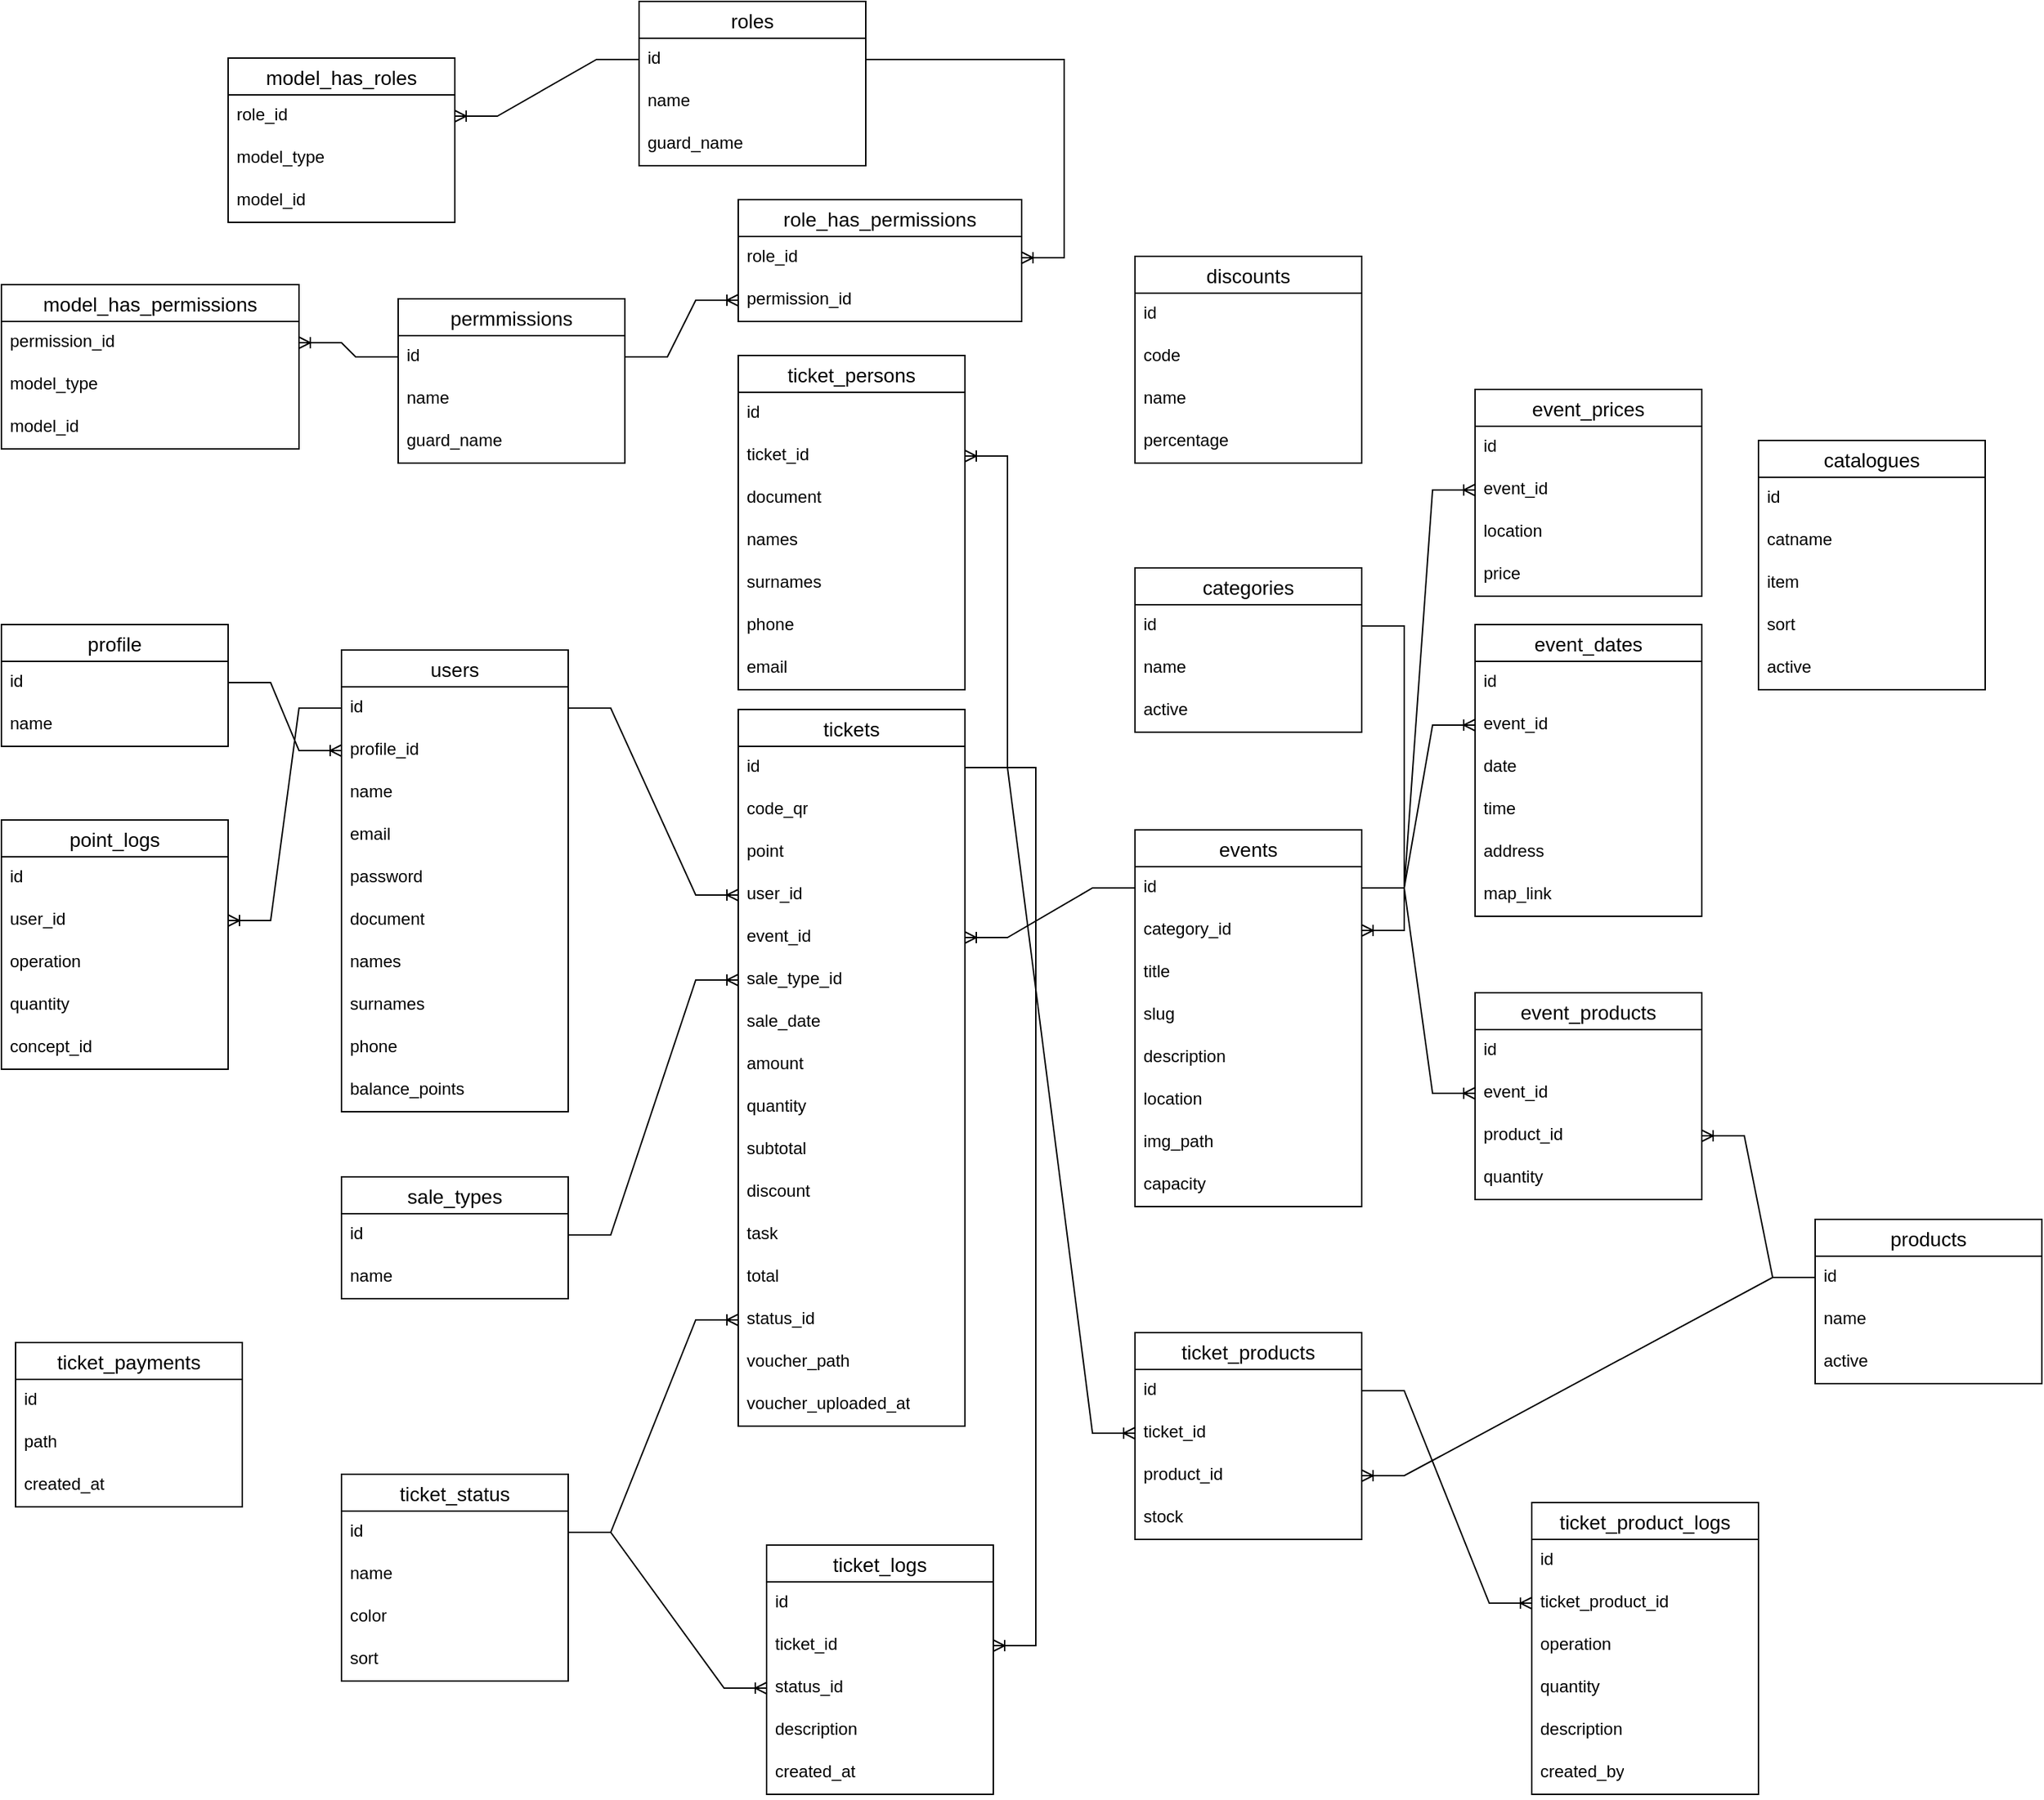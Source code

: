 <mxfile version="24.7.3" type="github">
  <diagram name="Página-1" id="-d7SD07cnn0HYnGidcAS">
    <mxGraphModel dx="2901" dy="1953" grid="1" gridSize="10" guides="1" tooltips="1" connect="1" arrows="1" fold="1" page="1" pageScale="1" pageWidth="827" pageHeight="1169" math="0" shadow="0">
      <root>
        <mxCell id="0" />
        <mxCell id="1" parent="0" />
        <mxCell id="H8ktE2AJCCBWgExRrxpA-14" value="users" style="swimlane;fontStyle=0;childLayout=stackLayout;horizontal=1;startSize=26;horizontalStack=0;resizeParent=1;resizeParentMax=0;resizeLast=0;collapsible=1;marginBottom=0;align=center;fontSize=14;" parent="1" vertex="1">
          <mxGeometry x="-560" y="38" width="160" height="326" as="geometry" />
        </mxCell>
        <mxCell id="H8ktE2AJCCBWgExRrxpA-15" value="id" style="text;strokeColor=none;fillColor=none;spacingLeft=4;spacingRight=4;overflow=hidden;rotatable=0;points=[[0,0.5],[1,0.5]];portConstraint=eastwest;fontSize=12;whiteSpace=wrap;html=1;" parent="H8ktE2AJCCBWgExRrxpA-14" vertex="1">
          <mxGeometry y="26" width="160" height="30" as="geometry" />
        </mxCell>
        <mxCell id="zKqckRXuRE4h2Hn4GKFf-29" value="profile_id" style="text;strokeColor=none;fillColor=none;spacingLeft=4;spacingRight=4;overflow=hidden;rotatable=0;points=[[0,0.5],[1,0.5]];portConstraint=eastwest;fontSize=12;whiteSpace=wrap;html=1;" parent="H8ktE2AJCCBWgExRrxpA-14" vertex="1">
          <mxGeometry y="56" width="160" height="30" as="geometry" />
        </mxCell>
        <mxCell id="H8ktE2AJCCBWgExRrxpA-16" value="name" style="text;strokeColor=none;fillColor=none;spacingLeft=4;spacingRight=4;overflow=hidden;rotatable=0;points=[[0,0.5],[1,0.5]];portConstraint=eastwest;fontSize=12;whiteSpace=wrap;html=1;" parent="H8ktE2AJCCBWgExRrxpA-14" vertex="1">
          <mxGeometry y="86" width="160" height="30" as="geometry" />
        </mxCell>
        <mxCell id="H8ktE2AJCCBWgExRrxpA-17" value="email" style="text;strokeColor=none;fillColor=none;spacingLeft=4;spacingRight=4;overflow=hidden;rotatable=0;points=[[0,0.5],[1,0.5]];portConstraint=eastwest;fontSize=12;whiteSpace=wrap;html=1;" parent="H8ktE2AJCCBWgExRrxpA-14" vertex="1">
          <mxGeometry y="116" width="160" height="30" as="geometry" />
        </mxCell>
        <mxCell id="zKqckRXuRE4h2Hn4GKFf-28" value="password" style="text;strokeColor=none;fillColor=none;spacingLeft=4;spacingRight=4;overflow=hidden;rotatable=0;points=[[0,0.5],[1,0.5]];portConstraint=eastwest;fontSize=12;whiteSpace=wrap;html=1;" parent="H8ktE2AJCCBWgExRrxpA-14" vertex="1">
          <mxGeometry y="146" width="160" height="30" as="geometry" />
        </mxCell>
        <mxCell id="zKqckRXuRE4h2Hn4GKFf-26" value="document" style="text;strokeColor=none;fillColor=none;spacingLeft=4;spacingRight=4;overflow=hidden;rotatable=0;points=[[0,0.5],[1,0.5]];portConstraint=eastwest;fontSize=12;whiteSpace=wrap;html=1;" parent="H8ktE2AJCCBWgExRrxpA-14" vertex="1">
          <mxGeometry y="176" width="160" height="30" as="geometry" />
        </mxCell>
        <mxCell id="zKqckRXuRE4h2Hn4GKFf-24" value="names" style="text;strokeColor=none;fillColor=none;spacingLeft=4;spacingRight=4;overflow=hidden;rotatable=0;points=[[0,0.5],[1,0.5]];portConstraint=eastwest;fontSize=12;whiteSpace=wrap;html=1;" parent="H8ktE2AJCCBWgExRrxpA-14" vertex="1">
          <mxGeometry y="206" width="160" height="30" as="geometry" />
        </mxCell>
        <mxCell id="zKqckRXuRE4h2Hn4GKFf-25" value="surnames" style="text;strokeColor=none;fillColor=none;spacingLeft=4;spacingRight=4;overflow=hidden;rotatable=0;points=[[0,0.5],[1,0.5]];portConstraint=eastwest;fontSize=12;whiteSpace=wrap;html=1;" parent="H8ktE2AJCCBWgExRrxpA-14" vertex="1">
          <mxGeometry y="236" width="160" height="30" as="geometry" />
        </mxCell>
        <mxCell id="zKqckRXuRE4h2Hn4GKFf-27" value="phone" style="text;strokeColor=none;fillColor=none;spacingLeft=4;spacingRight=4;overflow=hidden;rotatable=0;points=[[0,0.5],[1,0.5]];portConstraint=eastwest;fontSize=12;whiteSpace=wrap;html=1;" parent="H8ktE2AJCCBWgExRrxpA-14" vertex="1">
          <mxGeometry y="266" width="160" height="30" as="geometry" />
        </mxCell>
        <mxCell id="wDUcIQYa8s1TKWCqhnRJ-9" value="balance_points" style="text;strokeColor=none;fillColor=none;spacingLeft=4;spacingRight=4;overflow=hidden;rotatable=0;points=[[0,0.5],[1,0.5]];portConstraint=eastwest;fontSize=12;whiteSpace=wrap;html=1;" parent="H8ktE2AJCCBWgExRrxpA-14" vertex="1">
          <mxGeometry y="296" width="160" height="30" as="geometry" />
        </mxCell>
        <mxCell id="H8ktE2AJCCBWgExRrxpA-18" value="profile" style="swimlane;fontStyle=0;childLayout=stackLayout;horizontal=1;startSize=26;horizontalStack=0;resizeParent=1;resizeParentMax=0;resizeLast=0;collapsible=1;marginBottom=0;align=center;fontSize=14;" parent="1" vertex="1">
          <mxGeometry x="-800" y="20" width="160" height="86" as="geometry" />
        </mxCell>
        <mxCell id="H8ktE2AJCCBWgExRrxpA-19" value="id" style="text;strokeColor=none;fillColor=none;spacingLeft=4;spacingRight=4;overflow=hidden;rotatable=0;points=[[0,0.5],[1,0.5]];portConstraint=eastwest;fontSize=12;whiteSpace=wrap;html=1;" parent="H8ktE2AJCCBWgExRrxpA-18" vertex="1">
          <mxGeometry y="26" width="160" height="30" as="geometry" />
        </mxCell>
        <mxCell id="zKqckRXuRE4h2Hn4GKFf-4" value="name" style="text;strokeColor=none;fillColor=none;spacingLeft=4;spacingRight=4;overflow=hidden;rotatable=0;points=[[0,0.5],[1,0.5]];portConstraint=eastwest;fontSize=12;whiteSpace=wrap;html=1;" parent="H8ktE2AJCCBWgExRrxpA-18" vertex="1">
          <mxGeometry y="56" width="160" height="30" as="geometry" />
        </mxCell>
        <mxCell id="H8ktE2AJCCBWgExRrxpA-22" value="events" style="swimlane;fontStyle=0;childLayout=stackLayout;horizontal=1;startSize=26;horizontalStack=0;resizeParent=1;resizeParentMax=0;resizeLast=0;collapsible=1;marginBottom=0;align=center;fontSize=14;" parent="1" vertex="1">
          <mxGeometry y="165" width="160" height="266" as="geometry" />
        </mxCell>
        <mxCell id="H8ktE2AJCCBWgExRrxpA-23" value="id" style="text;strokeColor=none;fillColor=none;spacingLeft=4;spacingRight=4;overflow=hidden;rotatable=0;points=[[0,0.5],[1,0.5]];portConstraint=eastwest;fontSize=12;whiteSpace=wrap;html=1;" parent="H8ktE2AJCCBWgExRrxpA-22" vertex="1">
          <mxGeometry y="26" width="160" height="30" as="geometry" />
        </mxCell>
        <mxCell id="H8ktE2AJCCBWgExRrxpA-30" value="category_id" style="text;strokeColor=none;fillColor=none;spacingLeft=4;spacingRight=4;overflow=hidden;rotatable=0;points=[[0,0.5],[1,0.5]];portConstraint=eastwest;fontSize=12;whiteSpace=wrap;html=1;" parent="H8ktE2AJCCBWgExRrxpA-22" vertex="1">
          <mxGeometry y="56" width="160" height="30" as="geometry" />
        </mxCell>
        <mxCell id="H8ktE2AJCCBWgExRrxpA-24" value="title" style="text;strokeColor=none;fillColor=none;spacingLeft=4;spacingRight=4;overflow=hidden;rotatable=0;points=[[0,0.5],[1,0.5]];portConstraint=eastwest;fontSize=12;whiteSpace=wrap;html=1;" parent="H8ktE2AJCCBWgExRrxpA-22" vertex="1">
          <mxGeometry y="86" width="160" height="30" as="geometry" />
        </mxCell>
        <mxCell id="H8ktE2AJCCBWgExRrxpA-25" value="slug" style="text;strokeColor=none;fillColor=none;spacingLeft=4;spacingRight=4;overflow=hidden;rotatable=0;points=[[0,0.5],[1,0.5]];portConstraint=eastwest;fontSize=12;whiteSpace=wrap;html=1;" parent="H8ktE2AJCCBWgExRrxpA-22" vertex="1">
          <mxGeometry y="116" width="160" height="30" as="geometry" />
        </mxCell>
        <mxCell id="H8ktE2AJCCBWgExRrxpA-27" value="description" style="text;strokeColor=none;fillColor=none;spacingLeft=4;spacingRight=4;overflow=hidden;rotatable=0;points=[[0,0.5],[1,0.5]];portConstraint=eastwest;fontSize=12;whiteSpace=wrap;html=1;" parent="H8ktE2AJCCBWgExRrxpA-22" vertex="1">
          <mxGeometry y="146" width="160" height="30" as="geometry" />
        </mxCell>
        <mxCell id="H8ktE2AJCCBWgExRrxpA-26" value="location" style="text;strokeColor=none;fillColor=none;spacingLeft=4;spacingRight=4;overflow=hidden;rotatable=0;points=[[0,0.5],[1,0.5]];portConstraint=eastwest;fontSize=12;whiteSpace=wrap;html=1;" parent="H8ktE2AJCCBWgExRrxpA-22" vertex="1">
          <mxGeometry y="176" width="160" height="30" as="geometry" />
        </mxCell>
        <mxCell id="H8ktE2AJCCBWgExRrxpA-28" value="img_path" style="text;strokeColor=none;fillColor=none;spacingLeft=4;spacingRight=4;overflow=hidden;rotatable=0;points=[[0,0.5],[1,0.5]];portConstraint=eastwest;fontSize=12;whiteSpace=wrap;html=1;" parent="H8ktE2AJCCBWgExRrxpA-22" vertex="1">
          <mxGeometry y="206" width="160" height="30" as="geometry" />
        </mxCell>
        <mxCell id="H8ktE2AJCCBWgExRrxpA-39" value="capacity" style="text;strokeColor=none;fillColor=none;spacingLeft=4;spacingRight=4;overflow=hidden;rotatable=0;points=[[0,0.5],[1,0.5]];portConstraint=eastwest;fontSize=12;whiteSpace=wrap;html=1;" parent="H8ktE2AJCCBWgExRrxpA-22" vertex="1">
          <mxGeometry y="236" width="160" height="30" as="geometry" />
        </mxCell>
        <mxCell id="H8ktE2AJCCBWgExRrxpA-31" value="tickets" style="swimlane;fontStyle=0;childLayout=stackLayout;horizontal=1;startSize=26;horizontalStack=0;resizeParent=1;resizeParentMax=0;resizeLast=0;collapsible=1;marginBottom=0;align=center;fontSize=14;" parent="1" vertex="1">
          <mxGeometry x="-280" y="80" width="160" height="506" as="geometry" />
        </mxCell>
        <mxCell id="H8ktE2AJCCBWgExRrxpA-32" value="id" style="text;strokeColor=none;fillColor=none;spacingLeft=4;spacingRight=4;overflow=hidden;rotatable=0;points=[[0,0.5],[1,0.5]];portConstraint=eastwest;fontSize=12;whiteSpace=wrap;html=1;" parent="H8ktE2AJCCBWgExRrxpA-31" vertex="1">
          <mxGeometry y="26" width="160" height="30" as="geometry" />
        </mxCell>
        <mxCell id="zKqckRXuRE4h2Hn4GKFf-15" value="code_qr" style="text;strokeColor=none;fillColor=none;spacingLeft=4;spacingRight=4;overflow=hidden;rotatable=0;points=[[0,0.5],[1,0.5]];portConstraint=eastwest;fontSize=12;whiteSpace=wrap;html=1;" parent="H8ktE2AJCCBWgExRrxpA-31" vertex="1">
          <mxGeometry y="56" width="160" height="30" as="geometry" />
        </mxCell>
        <mxCell id="wDUcIQYa8s1TKWCqhnRJ-10" value="point" style="text;strokeColor=none;fillColor=none;spacingLeft=4;spacingRight=4;overflow=hidden;rotatable=0;points=[[0,0.5],[1,0.5]];portConstraint=eastwest;fontSize=12;whiteSpace=wrap;html=1;" parent="H8ktE2AJCCBWgExRrxpA-31" vertex="1">
          <mxGeometry y="86" width="160" height="30" as="geometry" />
        </mxCell>
        <mxCell id="H8ktE2AJCCBWgExRrxpA-33" value="user_id" style="text;strokeColor=none;fillColor=none;spacingLeft=4;spacingRight=4;overflow=hidden;rotatable=0;points=[[0,0.5],[1,0.5]];portConstraint=eastwest;fontSize=12;whiteSpace=wrap;html=1;" parent="H8ktE2AJCCBWgExRrxpA-31" vertex="1">
          <mxGeometry y="116" width="160" height="30" as="geometry" />
        </mxCell>
        <mxCell id="H8ktE2AJCCBWgExRrxpA-34" value="event_id" style="text;strokeColor=none;fillColor=none;spacingLeft=4;spacingRight=4;overflow=hidden;rotatable=0;points=[[0,0.5],[1,0.5]];portConstraint=eastwest;fontSize=12;whiteSpace=wrap;html=1;" parent="H8ktE2AJCCBWgExRrxpA-31" vertex="1">
          <mxGeometry y="146" width="160" height="30" as="geometry" />
        </mxCell>
        <mxCell id="zKqckRXuRE4h2Hn4GKFf-10" value="sale_type_id" style="text;strokeColor=none;fillColor=none;spacingLeft=4;spacingRight=4;overflow=hidden;rotatable=0;points=[[0,0.5],[1,0.5]];portConstraint=eastwest;fontSize=12;whiteSpace=wrap;html=1;" parent="H8ktE2AJCCBWgExRrxpA-31" vertex="1">
          <mxGeometry y="176" width="160" height="30" as="geometry" />
        </mxCell>
        <mxCell id="zKqckRXuRE4h2Hn4GKFf-12" value="sale_date" style="text;strokeColor=none;fillColor=none;spacingLeft=4;spacingRight=4;overflow=hidden;rotatable=0;points=[[0,0.5],[1,0.5]];portConstraint=eastwest;fontSize=12;whiteSpace=wrap;html=1;" parent="H8ktE2AJCCBWgExRrxpA-31" vertex="1">
          <mxGeometry y="206" width="160" height="30" as="geometry" />
        </mxCell>
        <mxCell id="4kQl0qrkFOoCdDmBcjGe-17" value="amount" style="text;strokeColor=none;fillColor=none;spacingLeft=4;spacingRight=4;overflow=hidden;rotatable=0;points=[[0,0.5],[1,0.5]];portConstraint=eastwest;fontSize=12;whiteSpace=wrap;html=1;" parent="H8ktE2AJCCBWgExRrxpA-31" vertex="1">
          <mxGeometry y="236" width="160" height="30" as="geometry" />
        </mxCell>
        <mxCell id="zKqckRXuRE4h2Hn4GKFf-14" value="quantity" style="text;strokeColor=none;fillColor=none;spacingLeft=4;spacingRight=4;overflow=hidden;rotatable=0;points=[[0,0.5],[1,0.5]];portConstraint=eastwest;fontSize=12;whiteSpace=wrap;html=1;" parent="H8ktE2AJCCBWgExRrxpA-31" vertex="1">
          <mxGeometry y="266" width="160" height="30" as="geometry" />
        </mxCell>
        <mxCell id="4kQl0qrkFOoCdDmBcjGe-16" value="subtotal" style="text;strokeColor=none;fillColor=none;spacingLeft=4;spacingRight=4;overflow=hidden;rotatable=0;points=[[0,0.5],[1,0.5]];portConstraint=eastwest;fontSize=12;whiteSpace=wrap;html=1;" parent="H8ktE2AJCCBWgExRrxpA-31" vertex="1">
          <mxGeometry y="296" width="160" height="30" as="geometry" />
        </mxCell>
        <mxCell id="4kQl0qrkFOoCdDmBcjGe-14" value="discount" style="text;strokeColor=none;fillColor=none;spacingLeft=4;spacingRight=4;overflow=hidden;rotatable=0;points=[[0,0.5],[1,0.5]];portConstraint=eastwest;fontSize=12;whiteSpace=wrap;html=1;" parent="H8ktE2AJCCBWgExRrxpA-31" vertex="1">
          <mxGeometry y="326" width="160" height="30" as="geometry" />
        </mxCell>
        <mxCell id="4kQl0qrkFOoCdDmBcjGe-15" value="task" style="text;strokeColor=none;fillColor=none;spacingLeft=4;spacingRight=4;overflow=hidden;rotatable=0;points=[[0,0.5],[1,0.5]];portConstraint=eastwest;fontSize=12;whiteSpace=wrap;html=1;" parent="H8ktE2AJCCBWgExRrxpA-31" vertex="1">
          <mxGeometry y="356" width="160" height="30" as="geometry" />
        </mxCell>
        <mxCell id="zKqckRXuRE4h2Hn4GKFf-13" value="total" style="text;strokeColor=none;fillColor=none;spacingLeft=4;spacingRight=4;overflow=hidden;rotatable=0;points=[[0,0.5],[1,0.5]];portConstraint=eastwest;fontSize=12;whiteSpace=wrap;html=1;" parent="H8ktE2AJCCBWgExRrxpA-31" vertex="1">
          <mxGeometry y="386" width="160" height="30" as="geometry" />
        </mxCell>
        <mxCell id="zKqckRXuRE4h2Hn4GKFf-21" value="status_id" style="text;strokeColor=none;fillColor=none;spacingLeft=4;spacingRight=4;overflow=hidden;rotatable=0;points=[[0,0.5],[1,0.5]];portConstraint=eastwest;fontSize=12;whiteSpace=wrap;html=1;" parent="H8ktE2AJCCBWgExRrxpA-31" vertex="1">
          <mxGeometry y="416" width="160" height="30" as="geometry" />
        </mxCell>
        <mxCell id="zKqckRXuRE4h2Hn4GKFf-31" value="voucher_path" style="text;strokeColor=none;fillColor=none;spacingLeft=4;spacingRight=4;overflow=hidden;rotatable=0;points=[[0,0.5],[1,0.5]];portConstraint=eastwest;fontSize=12;whiteSpace=wrap;html=1;" parent="H8ktE2AJCCBWgExRrxpA-31" vertex="1">
          <mxGeometry y="446" width="160" height="30" as="geometry" />
        </mxCell>
        <mxCell id="zKqckRXuRE4h2Hn4GKFf-40" value="voucher_uploaded_at" style="text;strokeColor=none;fillColor=none;spacingLeft=4;spacingRight=4;overflow=hidden;rotatable=0;points=[[0,0.5],[1,0.5]];portConstraint=eastwest;fontSize=12;whiteSpace=wrap;html=1;" parent="H8ktE2AJCCBWgExRrxpA-31" vertex="1">
          <mxGeometry y="476" width="160" height="30" as="geometry" />
        </mxCell>
        <mxCell id="H8ktE2AJCCBWgExRrxpA-35" value="categories" style="swimlane;fontStyle=0;childLayout=stackLayout;horizontal=1;startSize=26;horizontalStack=0;resizeParent=1;resizeParentMax=0;resizeLast=0;collapsible=1;marginBottom=0;align=center;fontSize=14;" parent="1" vertex="1">
          <mxGeometry y="-20" width="160" height="116" as="geometry" />
        </mxCell>
        <mxCell id="H8ktE2AJCCBWgExRrxpA-36" value="id" style="text;strokeColor=none;fillColor=none;spacingLeft=4;spacingRight=4;overflow=hidden;rotatable=0;points=[[0,0.5],[1,0.5]];portConstraint=eastwest;fontSize=12;whiteSpace=wrap;html=1;" parent="H8ktE2AJCCBWgExRrxpA-35" vertex="1">
          <mxGeometry y="26" width="160" height="30" as="geometry" />
        </mxCell>
        <mxCell id="H8ktE2AJCCBWgExRrxpA-37" value="name" style="text;strokeColor=none;fillColor=none;spacingLeft=4;spacingRight=4;overflow=hidden;rotatable=0;points=[[0,0.5],[1,0.5]];portConstraint=eastwest;fontSize=12;whiteSpace=wrap;html=1;" parent="H8ktE2AJCCBWgExRrxpA-35" vertex="1">
          <mxGeometry y="56" width="160" height="30" as="geometry" />
        </mxCell>
        <mxCell id="H8ktE2AJCCBWgExRrxpA-38" value="active" style="text;strokeColor=none;fillColor=none;spacingLeft=4;spacingRight=4;overflow=hidden;rotatable=0;points=[[0,0.5],[1,0.5]];portConstraint=eastwest;fontSize=12;whiteSpace=wrap;html=1;" parent="H8ktE2AJCCBWgExRrxpA-35" vertex="1">
          <mxGeometry y="86" width="160" height="30" as="geometry" />
        </mxCell>
        <mxCell id="H8ktE2AJCCBWgExRrxpA-40" value="event_dates" style="swimlane;fontStyle=0;childLayout=stackLayout;horizontal=1;startSize=26;horizontalStack=0;resizeParent=1;resizeParentMax=0;resizeLast=0;collapsible=1;marginBottom=0;align=center;fontSize=14;" parent="1" vertex="1">
          <mxGeometry x="240" y="20" width="160" height="206" as="geometry" />
        </mxCell>
        <mxCell id="H8ktE2AJCCBWgExRrxpA-41" value="id" style="text;strokeColor=none;fillColor=none;spacingLeft=4;spacingRight=4;overflow=hidden;rotatable=0;points=[[0,0.5],[1,0.5]];portConstraint=eastwest;fontSize=12;whiteSpace=wrap;html=1;" parent="H8ktE2AJCCBWgExRrxpA-40" vertex="1">
          <mxGeometry y="26" width="160" height="30" as="geometry" />
        </mxCell>
        <mxCell id="H8ktE2AJCCBWgExRrxpA-44" value="event_id" style="text;strokeColor=none;fillColor=none;spacingLeft=4;spacingRight=4;overflow=hidden;rotatable=0;points=[[0,0.5],[1,0.5]];portConstraint=eastwest;fontSize=12;whiteSpace=wrap;html=1;" parent="H8ktE2AJCCBWgExRrxpA-40" vertex="1">
          <mxGeometry y="56" width="160" height="30" as="geometry" />
        </mxCell>
        <mxCell id="H8ktE2AJCCBWgExRrxpA-42" value="date" style="text;strokeColor=none;fillColor=none;spacingLeft=4;spacingRight=4;overflow=hidden;rotatable=0;points=[[0,0.5],[1,0.5]];portConstraint=eastwest;fontSize=12;whiteSpace=wrap;html=1;" parent="H8ktE2AJCCBWgExRrxpA-40" vertex="1">
          <mxGeometry y="86" width="160" height="30" as="geometry" />
        </mxCell>
        <mxCell id="H8ktE2AJCCBWgExRrxpA-46" value="time" style="text;strokeColor=none;fillColor=none;spacingLeft=4;spacingRight=4;overflow=hidden;rotatable=0;points=[[0,0.5],[1,0.5]];portConstraint=eastwest;fontSize=12;whiteSpace=wrap;html=1;" parent="H8ktE2AJCCBWgExRrxpA-40" vertex="1">
          <mxGeometry y="116" width="160" height="30" as="geometry" />
        </mxCell>
        <mxCell id="H8ktE2AJCCBWgExRrxpA-43" value="address" style="text;strokeColor=none;fillColor=none;spacingLeft=4;spacingRight=4;overflow=hidden;rotatable=0;points=[[0,0.5],[1,0.5]];portConstraint=eastwest;fontSize=12;whiteSpace=wrap;html=1;" parent="H8ktE2AJCCBWgExRrxpA-40" vertex="1">
          <mxGeometry y="146" width="160" height="30" as="geometry" />
        </mxCell>
        <mxCell id="H8ktE2AJCCBWgExRrxpA-47" value="map_link" style="text;strokeColor=none;fillColor=none;spacingLeft=4;spacingRight=4;overflow=hidden;rotatable=0;points=[[0,0.5],[1,0.5]];portConstraint=eastwest;fontSize=12;whiteSpace=wrap;html=1;" parent="H8ktE2AJCCBWgExRrxpA-40" vertex="1">
          <mxGeometry y="176" width="160" height="30" as="geometry" />
        </mxCell>
        <mxCell id="H8ktE2AJCCBWgExRrxpA-45" value="" style="edgeStyle=entityRelationEdgeStyle;fontSize=12;html=1;endArrow=ERoneToMany;rounded=0;" parent="1" source="H8ktE2AJCCBWgExRrxpA-23" target="H8ktE2AJCCBWgExRrxpA-44" edge="1">
          <mxGeometry width="100" height="100" relative="1" as="geometry">
            <mxPoint x="76" y="495" as="sourcePoint" />
            <mxPoint x="176" y="395" as="targetPoint" />
          </mxGeometry>
        </mxCell>
        <mxCell id="H8ktE2AJCCBWgExRrxpA-49" value="" style="edgeStyle=entityRelationEdgeStyle;fontSize=12;html=1;endArrow=ERoneToMany;rounded=0;" parent="1" source="H8ktE2AJCCBWgExRrxpA-36" target="H8ktE2AJCCBWgExRrxpA-30" edge="1">
          <mxGeometry width="100" height="100" relative="1" as="geometry">
            <mxPoint x="76" y="495" as="sourcePoint" />
            <mxPoint x="176" y="395" as="targetPoint" />
          </mxGeometry>
        </mxCell>
        <mxCell id="H8ktE2AJCCBWgExRrxpA-50" value="event_prices" style="swimlane;fontStyle=0;childLayout=stackLayout;horizontal=1;startSize=26;horizontalStack=0;resizeParent=1;resizeParentMax=0;resizeLast=0;collapsible=1;marginBottom=0;align=center;fontSize=14;" parent="1" vertex="1">
          <mxGeometry x="240" y="-146" width="160" height="146" as="geometry" />
        </mxCell>
        <mxCell id="H8ktE2AJCCBWgExRrxpA-51" value="id" style="text;strokeColor=none;fillColor=none;spacingLeft=4;spacingRight=4;overflow=hidden;rotatable=0;points=[[0,0.5],[1,0.5]];portConstraint=eastwest;fontSize=12;whiteSpace=wrap;html=1;" parent="H8ktE2AJCCBWgExRrxpA-50" vertex="1">
          <mxGeometry y="26" width="160" height="30" as="geometry" />
        </mxCell>
        <mxCell id="H8ktE2AJCCBWgExRrxpA-52" value="event_id" style="text;strokeColor=none;fillColor=none;spacingLeft=4;spacingRight=4;overflow=hidden;rotatable=0;points=[[0,0.5],[1,0.5]];portConstraint=eastwest;fontSize=12;whiteSpace=wrap;html=1;" parent="H8ktE2AJCCBWgExRrxpA-50" vertex="1">
          <mxGeometry y="56" width="160" height="30" as="geometry" />
        </mxCell>
        <mxCell id="H8ktE2AJCCBWgExRrxpA-53" value="location" style="text;strokeColor=none;fillColor=none;spacingLeft=4;spacingRight=4;overflow=hidden;rotatable=0;points=[[0,0.5],[1,0.5]];portConstraint=eastwest;fontSize=12;whiteSpace=wrap;html=1;" parent="H8ktE2AJCCBWgExRrxpA-50" vertex="1">
          <mxGeometry y="86" width="160" height="30" as="geometry" />
        </mxCell>
        <mxCell id="H8ktE2AJCCBWgExRrxpA-54" value="price" style="text;strokeColor=none;fillColor=none;spacingLeft=4;spacingRight=4;overflow=hidden;rotatable=0;points=[[0,0.5],[1,0.5]];portConstraint=eastwest;fontSize=12;whiteSpace=wrap;html=1;" parent="H8ktE2AJCCBWgExRrxpA-50" vertex="1">
          <mxGeometry y="116" width="160" height="30" as="geometry" />
        </mxCell>
        <mxCell id="H8ktE2AJCCBWgExRrxpA-55" value="" style="edgeStyle=entityRelationEdgeStyle;fontSize=12;html=1;endArrow=ERoneToMany;rounded=0;" parent="1" source="H8ktE2AJCCBWgExRrxpA-23" target="H8ktE2AJCCBWgExRrxpA-52" edge="1">
          <mxGeometry width="100" height="100" relative="1" as="geometry">
            <mxPoint x="76" y="495" as="sourcePoint" />
            <mxPoint x="176" y="395" as="targetPoint" />
          </mxGeometry>
        </mxCell>
        <mxCell id="0xifKR_otHmbRk7-KrNj-1" value="catalogues" style="swimlane;fontStyle=0;childLayout=stackLayout;horizontal=1;startSize=26;horizontalStack=0;resizeParent=1;resizeParentMax=0;resizeLast=0;collapsible=1;marginBottom=0;align=center;fontSize=14;" parent="1" vertex="1">
          <mxGeometry x="440" y="-110" width="160" height="176" as="geometry" />
        </mxCell>
        <mxCell id="0xifKR_otHmbRk7-KrNj-2" value="id" style="text;strokeColor=none;fillColor=none;spacingLeft=4;spacingRight=4;overflow=hidden;rotatable=0;points=[[0,0.5],[1,0.5]];portConstraint=eastwest;fontSize=12;whiteSpace=wrap;html=1;" parent="0xifKR_otHmbRk7-KrNj-1" vertex="1">
          <mxGeometry y="26" width="160" height="30" as="geometry" />
        </mxCell>
        <mxCell id="0xifKR_otHmbRk7-KrNj-3" value="catname" style="text;strokeColor=none;fillColor=none;spacingLeft=4;spacingRight=4;overflow=hidden;rotatable=0;points=[[0,0.5],[1,0.5]];portConstraint=eastwest;fontSize=12;whiteSpace=wrap;html=1;" parent="0xifKR_otHmbRk7-KrNj-1" vertex="1">
          <mxGeometry y="56" width="160" height="30" as="geometry" />
        </mxCell>
        <mxCell id="0xifKR_otHmbRk7-KrNj-4" value="item" style="text;strokeColor=none;fillColor=none;spacingLeft=4;spacingRight=4;overflow=hidden;rotatable=0;points=[[0,0.5],[1,0.5]];portConstraint=eastwest;fontSize=12;whiteSpace=wrap;html=1;" parent="0xifKR_otHmbRk7-KrNj-1" vertex="1">
          <mxGeometry y="86" width="160" height="30" as="geometry" />
        </mxCell>
        <mxCell id="0xifKR_otHmbRk7-KrNj-6" value="sort" style="text;strokeColor=none;fillColor=none;spacingLeft=4;spacingRight=4;overflow=hidden;rotatable=0;points=[[0,0.5],[1,0.5]];portConstraint=eastwest;fontSize=12;whiteSpace=wrap;html=1;" parent="0xifKR_otHmbRk7-KrNj-1" vertex="1">
          <mxGeometry y="116" width="160" height="30" as="geometry" />
        </mxCell>
        <mxCell id="0xifKR_otHmbRk7-KrNj-7" value="active" style="text;strokeColor=none;fillColor=none;spacingLeft=4;spacingRight=4;overflow=hidden;rotatable=0;points=[[0,0.5],[1,0.5]];portConstraint=eastwest;fontSize=12;whiteSpace=wrap;html=1;" parent="0xifKR_otHmbRk7-KrNj-1" vertex="1">
          <mxGeometry y="146" width="160" height="30" as="geometry" />
        </mxCell>
        <mxCell id="zKqckRXuRE4h2Hn4GKFf-1" value="" style="edgeStyle=entityRelationEdgeStyle;fontSize=12;html=1;endArrow=ERoneToMany;rounded=0;entryX=1;entryY=0.5;entryDx=0;entryDy=0;" parent="1" source="H8ktE2AJCCBWgExRrxpA-23" target="H8ktE2AJCCBWgExRrxpA-34" edge="1">
          <mxGeometry width="100" height="100" relative="1" as="geometry">
            <mxPoint x="50" y="416" as="sourcePoint" />
            <mxPoint x="80" y="320" as="targetPoint" />
            <Array as="points">
              <mxPoint x="-180" y="456" />
            </Array>
          </mxGeometry>
        </mxCell>
        <mxCell id="zKqckRXuRE4h2Hn4GKFf-2" value="" style="edgeStyle=entityRelationEdgeStyle;fontSize=12;html=1;endArrow=ERoneToMany;rounded=0;" parent="1" source="H8ktE2AJCCBWgExRrxpA-15" target="H8ktE2AJCCBWgExRrxpA-33" edge="1">
          <mxGeometry width="100" height="100" relative="1" as="geometry">
            <mxPoint x="-380" y="516" as="sourcePoint" />
            <mxPoint x="-280" y="416" as="targetPoint" />
          </mxGeometry>
        </mxCell>
        <mxCell id="zKqckRXuRE4h2Hn4GKFf-6" value="sale_types" style="swimlane;fontStyle=0;childLayout=stackLayout;horizontal=1;startSize=26;horizontalStack=0;resizeParent=1;resizeParentMax=0;resizeLast=0;collapsible=1;marginBottom=0;align=center;fontSize=14;" parent="1" vertex="1">
          <mxGeometry x="-560" y="410" width="160" height="86" as="geometry" />
        </mxCell>
        <mxCell id="zKqckRXuRE4h2Hn4GKFf-7" value="id" style="text;strokeColor=none;fillColor=none;spacingLeft=4;spacingRight=4;overflow=hidden;rotatable=0;points=[[0,0.5],[1,0.5]];portConstraint=eastwest;fontSize=12;whiteSpace=wrap;html=1;" parent="zKqckRXuRE4h2Hn4GKFf-6" vertex="1">
          <mxGeometry y="26" width="160" height="30" as="geometry" />
        </mxCell>
        <mxCell id="zKqckRXuRE4h2Hn4GKFf-8" value="name" style="text;strokeColor=none;fillColor=none;spacingLeft=4;spacingRight=4;overflow=hidden;rotatable=0;points=[[0,0.5],[1,0.5]];portConstraint=eastwest;fontSize=12;whiteSpace=wrap;html=1;" parent="zKqckRXuRE4h2Hn4GKFf-6" vertex="1">
          <mxGeometry y="56" width="160" height="30" as="geometry" />
        </mxCell>
        <mxCell id="zKqckRXuRE4h2Hn4GKFf-16" value="ticket_status" style="swimlane;fontStyle=0;childLayout=stackLayout;horizontal=1;startSize=26;horizontalStack=0;resizeParent=1;resizeParentMax=0;resizeLast=0;collapsible=1;marginBottom=0;align=center;fontSize=14;" parent="1" vertex="1">
          <mxGeometry x="-560" y="620" width="160" height="146" as="geometry" />
        </mxCell>
        <mxCell id="zKqckRXuRE4h2Hn4GKFf-17" value="id" style="text;strokeColor=none;fillColor=none;spacingLeft=4;spacingRight=4;overflow=hidden;rotatable=0;points=[[0,0.5],[1,0.5]];portConstraint=eastwest;fontSize=12;whiteSpace=wrap;html=1;" parent="zKqckRXuRE4h2Hn4GKFf-16" vertex="1">
          <mxGeometry y="26" width="160" height="30" as="geometry" />
        </mxCell>
        <mxCell id="zKqckRXuRE4h2Hn4GKFf-18" value="name" style="text;strokeColor=none;fillColor=none;spacingLeft=4;spacingRight=4;overflow=hidden;rotatable=0;points=[[0,0.5],[1,0.5]];portConstraint=eastwest;fontSize=12;whiteSpace=wrap;html=1;" parent="zKqckRXuRE4h2Hn4GKFf-16" vertex="1">
          <mxGeometry y="56" width="160" height="30" as="geometry" />
        </mxCell>
        <mxCell id="zKqckRXuRE4h2Hn4GKFf-22" value="color" style="text;strokeColor=none;fillColor=none;spacingLeft=4;spacingRight=4;overflow=hidden;rotatable=0;points=[[0,0.5],[1,0.5]];portConstraint=eastwest;fontSize=12;whiteSpace=wrap;html=1;" parent="zKqckRXuRE4h2Hn4GKFf-16" vertex="1">
          <mxGeometry y="86" width="160" height="30" as="geometry" />
        </mxCell>
        <mxCell id="zKqckRXuRE4h2Hn4GKFf-19" value="sort" style="text;strokeColor=none;fillColor=none;spacingLeft=4;spacingRight=4;overflow=hidden;rotatable=0;points=[[0,0.5],[1,0.5]];portConstraint=eastwest;fontSize=12;whiteSpace=wrap;html=1;" parent="zKqckRXuRE4h2Hn4GKFf-16" vertex="1">
          <mxGeometry y="116" width="160" height="30" as="geometry" />
        </mxCell>
        <mxCell id="zKqckRXuRE4h2Hn4GKFf-20" value="" style="edgeStyle=entityRelationEdgeStyle;fontSize=12;html=1;endArrow=ERoneToMany;rounded=0;" parent="1" source="zKqckRXuRE4h2Hn4GKFf-17" target="zKqckRXuRE4h2Hn4GKFf-21" edge="1">
          <mxGeometry width="100" height="100" relative="1" as="geometry">
            <mxPoint x="-50" y="360" as="sourcePoint" />
            <mxPoint x="-20" y="270" as="targetPoint" />
          </mxGeometry>
        </mxCell>
        <mxCell id="zKqckRXuRE4h2Hn4GKFf-23" value="" style="edgeStyle=entityRelationEdgeStyle;fontSize=12;html=1;endArrow=ERoneToMany;rounded=0;" parent="1" source="zKqckRXuRE4h2Hn4GKFf-7" target="zKqckRXuRE4h2Hn4GKFf-10" edge="1">
          <mxGeometry width="100" height="100" relative="1" as="geometry">
            <mxPoint x="-140" y="430" as="sourcePoint" />
            <mxPoint x="-40" y="330" as="targetPoint" />
          </mxGeometry>
        </mxCell>
        <mxCell id="zKqckRXuRE4h2Hn4GKFf-30" value="" style="edgeStyle=entityRelationEdgeStyle;fontSize=12;html=1;endArrow=ERoneToMany;rounded=0;" parent="1" source="H8ktE2AJCCBWgExRrxpA-19" target="zKqckRXuRE4h2Hn4GKFf-29" edge="1">
          <mxGeometry width="100" height="100" relative="1" as="geometry">
            <mxPoint x="-670" y="240" as="sourcePoint" />
            <mxPoint x="-40" y="130" as="targetPoint" />
          </mxGeometry>
        </mxCell>
        <mxCell id="zKqckRXuRE4h2Hn4GKFf-32" value="ticket_logs" style="swimlane;fontStyle=0;childLayout=stackLayout;horizontal=1;startSize=26;horizontalStack=0;resizeParent=1;resizeParentMax=0;resizeLast=0;collapsible=1;marginBottom=0;align=center;fontSize=14;" parent="1" vertex="1">
          <mxGeometry x="-260" y="670" width="160" height="176" as="geometry" />
        </mxCell>
        <mxCell id="zKqckRXuRE4h2Hn4GKFf-33" value="id" style="text;strokeColor=none;fillColor=none;spacingLeft=4;spacingRight=4;overflow=hidden;rotatable=0;points=[[0,0.5],[1,0.5]];portConstraint=eastwest;fontSize=12;whiteSpace=wrap;html=1;" parent="zKqckRXuRE4h2Hn4GKFf-32" vertex="1">
          <mxGeometry y="26" width="160" height="30" as="geometry" />
        </mxCell>
        <mxCell id="zKqckRXuRE4h2Hn4GKFf-34" value="ticket_id" style="text;strokeColor=none;fillColor=none;spacingLeft=4;spacingRight=4;overflow=hidden;rotatable=0;points=[[0,0.5],[1,0.5]];portConstraint=eastwest;fontSize=12;whiteSpace=wrap;html=1;" parent="zKqckRXuRE4h2Hn4GKFf-32" vertex="1">
          <mxGeometry y="56" width="160" height="30" as="geometry" />
        </mxCell>
        <mxCell id="zKqckRXuRE4h2Hn4GKFf-35" value="status_id" style="text;strokeColor=none;fillColor=none;spacingLeft=4;spacingRight=4;overflow=hidden;rotatable=0;points=[[0,0.5],[1,0.5]];portConstraint=eastwest;fontSize=12;whiteSpace=wrap;html=1;" parent="zKqckRXuRE4h2Hn4GKFf-32" vertex="1">
          <mxGeometry y="86" width="160" height="30" as="geometry" />
        </mxCell>
        <mxCell id="zKqckRXuRE4h2Hn4GKFf-36" value="description" style="text;strokeColor=none;fillColor=none;spacingLeft=4;spacingRight=4;overflow=hidden;rotatable=0;points=[[0,0.5],[1,0.5]];portConstraint=eastwest;fontSize=12;whiteSpace=wrap;html=1;" parent="zKqckRXuRE4h2Hn4GKFf-32" vertex="1">
          <mxGeometry y="116" width="160" height="30" as="geometry" />
        </mxCell>
        <mxCell id="zKqckRXuRE4h2Hn4GKFf-39" value="created_at" style="text;strokeColor=none;fillColor=none;spacingLeft=4;spacingRight=4;overflow=hidden;rotatable=0;points=[[0,0.5],[1,0.5]];portConstraint=eastwest;fontSize=12;whiteSpace=wrap;html=1;" parent="zKqckRXuRE4h2Hn4GKFf-32" vertex="1">
          <mxGeometry y="146" width="160" height="30" as="geometry" />
        </mxCell>
        <mxCell id="zKqckRXuRE4h2Hn4GKFf-37" value="" style="edgeStyle=entityRelationEdgeStyle;fontSize=12;html=1;endArrow=ERoneToMany;rounded=0;" parent="1" source="H8ktE2AJCCBWgExRrxpA-32" target="zKqckRXuRE4h2Hn4GKFf-34" edge="1">
          <mxGeometry width="100" height="100" relative="1" as="geometry">
            <mxPoint x="-160" y="653" as="sourcePoint" />
            <mxPoint x="-60" y="553" as="targetPoint" />
          </mxGeometry>
        </mxCell>
        <mxCell id="zKqckRXuRE4h2Hn4GKFf-38" value="" style="edgeStyle=entityRelationEdgeStyle;fontSize=12;html=1;endArrow=ERoneToMany;rounded=0;" parent="1" source="zKqckRXuRE4h2Hn4GKFf-17" target="zKqckRXuRE4h2Hn4GKFf-35" edge="1">
          <mxGeometry width="100" height="100" relative="1" as="geometry">
            <mxPoint x="-290" y="650" as="sourcePoint" />
            <mxPoint x="-190" y="550" as="targetPoint" />
          </mxGeometry>
        </mxCell>
        <mxCell id="zKqckRXuRE4h2Hn4GKFf-41" value="ticket_payments" style="swimlane;fontStyle=0;childLayout=stackLayout;horizontal=1;startSize=26;horizontalStack=0;resizeParent=1;resizeParentMax=0;resizeLast=0;collapsible=1;marginBottom=0;align=center;fontSize=14;" parent="1" vertex="1">
          <mxGeometry x="-790" y="527" width="160" height="116" as="geometry" />
        </mxCell>
        <mxCell id="zKqckRXuRE4h2Hn4GKFf-42" value="id" style="text;strokeColor=none;fillColor=none;spacingLeft=4;spacingRight=4;overflow=hidden;rotatable=0;points=[[0,0.5],[1,0.5]];portConstraint=eastwest;fontSize=12;whiteSpace=wrap;html=1;" parent="zKqckRXuRE4h2Hn4GKFf-41" vertex="1">
          <mxGeometry y="26" width="160" height="30" as="geometry" />
        </mxCell>
        <mxCell id="zKqckRXuRE4h2Hn4GKFf-43" value="path" style="text;strokeColor=none;fillColor=none;spacingLeft=4;spacingRight=4;overflow=hidden;rotatable=0;points=[[0,0.5],[1,0.5]];portConstraint=eastwest;fontSize=12;whiteSpace=wrap;html=1;" parent="zKqckRXuRE4h2Hn4GKFf-41" vertex="1">
          <mxGeometry y="56" width="160" height="30" as="geometry" />
        </mxCell>
        <mxCell id="zKqckRXuRE4h2Hn4GKFf-44" value="created_at" style="text;strokeColor=none;fillColor=none;spacingLeft=4;spacingRight=4;overflow=hidden;rotatable=0;points=[[0,0.5],[1,0.5]];portConstraint=eastwest;fontSize=12;whiteSpace=wrap;html=1;" parent="zKqckRXuRE4h2Hn4GKFf-41" vertex="1">
          <mxGeometry y="86" width="160" height="30" as="geometry" />
        </mxCell>
        <mxCell id="zKqckRXuRE4h2Hn4GKFf-45" value="roles" style="swimlane;fontStyle=0;childLayout=stackLayout;horizontal=1;startSize=26;horizontalStack=0;resizeParent=1;resizeParentMax=0;resizeLast=0;collapsible=1;marginBottom=0;align=center;fontSize=14;" parent="1" vertex="1">
          <mxGeometry x="-350" y="-420" width="160" height="116" as="geometry" />
        </mxCell>
        <mxCell id="zKqckRXuRE4h2Hn4GKFf-46" value="id" style="text;strokeColor=none;fillColor=none;spacingLeft=4;spacingRight=4;overflow=hidden;rotatable=0;points=[[0,0.5],[1,0.5]];portConstraint=eastwest;fontSize=12;whiteSpace=wrap;html=1;" parent="zKqckRXuRE4h2Hn4GKFf-45" vertex="1">
          <mxGeometry y="26" width="160" height="30" as="geometry" />
        </mxCell>
        <mxCell id="zKqckRXuRE4h2Hn4GKFf-47" value="name" style="text;strokeColor=none;fillColor=none;spacingLeft=4;spacingRight=4;overflow=hidden;rotatable=0;points=[[0,0.5],[1,0.5]];portConstraint=eastwest;fontSize=12;whiteSpace=wrap;html=1;" parent="zKqckRXuRE4h2Hn4GKFf-45" vertex="1">
          <mxGeometry y="56" width="160" height="30" as="geometry" />
        </mxCell>
        <mxCell id="zKqckRXuRE4h2Hn4GKFf-48" value="guard_name" style="text;strokeColor=none;fillColor=none;spacingLeft=4;spacingRight=4;overflow=hidden;rotatable=0;points=[[0,0.5],[1,0.5]];portConstraint=eastwest;fontSize=12;whiteSpace=wrap;html=1;" parent="zKqckRXuRE4h2Hn4GKFf-45" vertex="1">
          <mxGeometry y="86" width="160" height="30" as="geometry" />
        </mxCell>
        <mxCell id="zKqckRXuRE4h2Hn4GKFf-49" value="role_has_permissions" style="swimlane;fontStyle=0;childLayout=stackLayout;horizontal=1;startSize=26;horizontalStack=0;resizeParent=1;resizeParentMax=0;resizeLast=0;collapsible=1;marginBottom=0;align=center;fontSize=14;" parent="1" vertex="1">
          <mxGeometry x="-280" y="-280" width="200" height="86" as="geometry" />
        </mxCell>
        <mxCell id="zKqckRXuRE4h2Hn4GKFf-51" value="role_id" style="text;strokeColor=none;fillColor=none;spacingLeft=4;spacingRight=4;overflow=hidden;rotatable=0;points=[[0,0.5],[1,0.5]];portConstraint=eastwest;fontSize=12;whiteSpace=wrap;html=1;" parent="zKqckRXuRE4h2Hn4GKFf-49" vertex="1">
          <mxGeometry y="26" width="200" height="30" as="geometry" />
        </mxCell>
        <mxCell id="zKqckRXuRE4h2Hn4GKFf-50" value="permission_id" style="text;strokeColor=none;fillColor=none;spacingLeft=4;spacingRight=4;overflow=hidden;rotatable=0;points=[[0,0.5],[1,0.5]];portConstraint=eastwest;fontSize=12;whiteSpace=wrap;html=1;" parent="zKqckRXuRE4h2Hn4GKFf-49" vertex="1">
          <mxGeometry y="56" width="200" height="30" as="geometry" />
        </mxCell>
        <mxCell id="zKqckRXuRE4h2Hn4GKFf-53" value="model_has_roles" style="swimlane;fontStyle=0;childLayout=stackLayout;horizontal=1;startSize=26;horizontalStack=0;resizeParent=1;resizeParentMax=0;resizeLast=0;collapsible=1;marginBottom=0;align=center;fontSize=14;" parent="1" vertex="1">
          <mxGeometry x="-640" y="-380" width="160" height="116" as="geometry" />
        </mxCell>
        <mxCell id="zKqckRXuRE4h2Hn4GKFf-54" value="role_id" style="text;strokeColor=none;fillColor=none;spacingLeft=4;spacingRight=4;overflow=hidden;rotatable=0;points=[[0,0.5],[1,0.5]];portConstraint=eastwest;fontSize=12;whiteSpace=wrap;html=1;" parent="zKqckRXuRE4h2Hn4GKFf-53" vertex="1">
          <mxGeometry y="26" width="160" height="30" as="geometry" />
        </mxCell>
        <mxCell id="zKqckRXuRE4h2Hn4GKFf-55" value="model_type" style="text;strokeColor=none;fillColor=none;spacingLeft=4;spacingRight=4;overflow=hidden;rotatable=0;points=[[0,0.5],[1,0.5]];portConstraint=eastwest;fontSize=12;whiteSpace=wrap;html=1;" parent="zKqckRXuRE4h2Hn4GKFf-53" vertex="1">
          <mxGeometry y="56" width="160" height="30" as="geometry" />
        </mxCell>
        <mxCell id="zKqckRXuRE4h2Hn4GKFf-56" value="model_id" style="text;strokeColor=none;fillColor=none;spacingLeft=4;spacingRight=4;overflow=hidden;rotatable=0;points=[[0,0.5],[1,0.5]];portConstraint=eastwest;fontSize=12;whiteSpace=wrap;html=1;" parent="zKqckRXuRE4h2Hn4GKFf-53" vertex="1">
          <mxGeometry y="86" width="160" height="30" as="geometry" />
        </mxCell>
        <mxCell id="zKqckRXuRE4h2Hn4GKFf-57" value="permmissions" style="swimlane;fontStyle=0;childLayout=stackLayout;horizontal=1;startSize=26;horizontalStack=0;resizeParent=1;resizeParentMax=0;resizeLast=0;collapsible=1;marginBottom=0;align=center;fontSize=14;" parent="1" vertex="1">
          <mxGeometry x="-520" y="-210" width="160" height="116" as="geometry" />
        </mxCell>
        <mxCell id="zKqckRXuRE4h2Hn4GKFf-58" value="id" style="text;strokeColor=none;fillColor=none;spacingLeft=4;spacingRight=4;overflow=hidden;rotatable=0;points=[[0,0.5],[1,0.5]];portConstraint=eastwest;fontSize=12;whiteSpace=wrap;html=1;" parent="zKqckRXuRE4h2Hn4GKFf-57" vertex="1">
          <mxGeometry y="26" width="160" height="30" as="geometry" />
        </mxCell>
        <mxCell id="zKqckRXuRE4h2Hn4GKFf-59" value="name" style="text;strokeColor=none;fillColor=none;spacingLeft=4;spacingRight=4;overflow=hidden;rotatable=0;points=[[0,0.5],[1,0.5]];portConstraint=eastwest;fontSize=12;whiteSpace=wrap;html=1;" parent="zKqckRXuRE4h2Hn4GKFf-57" vertex="1">
          <mxGeometry y="56" width="160" height="30" as="geometry" />
        </mxCell>
        <mxCell id="zKqckRXuRE4h2Hn4GKFf-60" value="guard_name" style="text;strokeColor=none;fillColor=none;spacingLeft=4;spacingRight=4;overflow=hidden;rotatable=0;points=[[0,0.5],[1,0.5]];portConstraint=eastwest;fontSize=12;whiteSpace=wrap;html=1;" parent="zKqckRXuRE4h2Hn4GKFf-57" vertex="1">
          <mxGeometry y="86" width="160" height="30" as="geometry" />
        </mxCell>
        <mxCell id="zKqckRXuRE4h2Hn4GKFf-61" value="model_has_permissions" style="swimlane;fontStyle=0;childLayout=stackLayout;horizontal=1;startSize=26;horizontalStack=0;resizeParent=1;resizeParentMax=0;resizeLast=0;collapsible=1;marginBottom=0;align=center;fontSize=14;" parent="1" vertex="1">
          <mxGeometry x="-800" y="-220" width="210" height="116" as="geometry" />
        </mxCell>
        <mxCell id="zKqckRXuRE4h2Hn4GKFf-62" value="permission_id" style="text;strokeColor=none;fillColor=none;spacingLeft=4;spacingRight=4;overflow=hidden;rotatable=0;points=[[0,0.5],[1,0.5]];portConstraint=eastwest;fontSize=12;whiteSpace=wrap;html=1;" parent="zKqckRXuRE4h2Hn4GKFf-61" vertex="1">
          <mxGeometry y="26" width="210" height="30" as="geometry" />
        </mxCell>
        <mxCell id="zKqckRXuRE4h2Hn4GKFf-63" value="model_type" style="text;strokeColor=none;fillColor=none;spacingLeft=4;spacingRight=4;overflow=hidden;rotatable=0;points=[[0,0.5],[1,0.5]];portConstraint=eastwest;fontSize=12;whiteSpace=wrap;html=1;" parent="zKqckRXuRE4h2Hn4GKFf-61" vertex="1">
          <mxGeometry y="56" width="210" height="30" as="geometry" />
        </mxCell>
        <mxCell id="zKqckRXuRE4h2Hn4GKFf-64" value="model_id" style="text;strokeColor=none;fillColor=none;spacingLeft=4;spacingRight=4;overflow=hidden;rotatable=0;points=[[0,0.5],[1,0.5]];portConstraint=eastwest;fontSize=12;whiteSpace=wrap;html=1;" parent="zKqckRXuRE4h2Hn4GKFf-61" vertex="1">
          <mxGeometry y="86" width="210" height="30" as="geometry" />
        </mxCell>
        <mxCell id="zKqckRXuRE4h2Hn4GKFf-65" value="" style="edgeStyle=entityRelationEdgeStyle;fontSize=12;html=1;endArrow=ERoneToMany;rounded=0;" parent="1" source="zKqckRXuRE4h2Hn4GKFf-46" target="zKqckRXuRE4h2Hn4GKFf-51" edge="1">
          <mxGeometry width="100" height="100" relative="1" as="geometry">
            <mxPoint x="60" y="-10" as="sourcePoint" />
            <mxPoint x="-180" y="-100" as="targetPoint" />
          </mxGeometry>
        </mxCell>
        <mxCell id="zKqckRXuRE4h2Hn4GKFf-66" value="" style="edgeStyle=entityRelationEdgeStyle;fontSize=12;html=1;endArrow=ERoneToMany;rounded=0;" parent="1" source="zKqckRXuRE4h2Hn4GKFf-58" target="zKqckRXuRE4h2Hn4GKFf-50" edge="1">
          <mxGeometry width="100" height="100" relative="1" as="geometry">
            <mxPoint x="-220" y="10" as="sourcePoint" />
            <mxPoint x="-120" y="-90" as="targetPoint" />
          </mxGeometry>
        </mxCell>
        <mxCell id="zKqckRXuRE4h2Hn4GKFf-67" value="" style="edgeStyle=entityRelationEdgeStyle;fontSize=12;html=1;endArrow=ERoneToMany;rounded=0;" parent="1" source="zKqckRXuRE4h2Hn4GKFf-58" target="zKqckRXuRE4h2Hn4GKFf-62" edge="1">
          <mxGeometry width="100" height="100" relative="1" as="geometry">
            <mxPoint x="-543" y="-164" as="sourcePoint" />
            <mxPoint x="-443" y="-264" as="targetPoint" />
          </mxGeometry>
        </mxCell>
        <mxCell id="zKqckRXuRE4h2Hn4GKFf-68" value="" style="edgeStyle=entityRelationEdgeStyle;fontSize=12;html=1;endArrow=ERoneToMany;rounded=0;" parent="1" source="zKqckRXuRE4h2Hn4GKFf-46" target="zKqckRXuRE4h2Hn4GKFf-54" edge="1">
          <mxGeometry width="100" height="100" relative="1" as="geometry">
            <mxPoint x="-490" y="-157" as="sourcePoint" />
            <mxPoint x="-390" y="-257" as="targetPoint" />
          </mxGeometry>
        </mxCell>
        <mxCell id="4kQl0qrkFOoCdDmBcjGe-1" value="ticket_persons" style="swimlane;fontStyle=0;childLayout=stackLayout;horizontal=1;startSize=26;horizontalStack=0;resizeParent=1;resizeParentMax=0;resizeLast=0;collapsible=1;marginBottom=0;align=center;fontSize=14;" parent="1" vertex="1">
          <mxGeometry x="-280" y="-170" width="160" height="236" as="geometry" />
        </mxCell>
        <mxCell id="4kQl0qrkFOoCdDmBcjGe-2" value="id" style="text;strokeColor=none;fillColor=none;spacingLeft=4;spacingRight=4;overflow=hidden;rotatable=0;points=[[0,0.5],[1,0.5]];portConstraint=eastwest;fontSize=12;whiteSpace=wrap;html=1;" parent="4kQl0qrkFOoCdDmBcjGe-1" vertex="1">
          <mxGeometry y="26" width="160" height="30" as="geometry" />
        </mxCell>
        <mxCell id="4kQl0qrkFOoCdDmBcjGe-3" value="ticket_id" style="text;strokeColor=none;fillColor=none;spacingLeft=4;spacingRight=4;overflow=hidden;rotatable=0;points=[[0,0.5],[1,0.5]];portConstraint=eastwest;fontSize=12;whiteSpace=wrap;html=1;" parent="4kQl0qrkFOoCdDmBcjGe-1" vertex="1">
          <mxGeometry y="56" width="160" height="30" as="geometry" />
        </mxCell>
        <mxCell id="4kQl0qrkFOoCdDmBcjGe-7" value="document" style="text;strokeColor=none;fillColor=none;spacingLeft=4;spacingRight=4;overflow=hidden;rotatable=0;points=[[0,0.5],[1,0.5]];portConstraint=eastwest;fontSize=12;whiteSpace=wrap;html=1;" parent="4kQl0qrkFOoCdDmBcjGe-1" vertex="1">
          <mxGeometry y="86" width="160" height="30" as="geometry" />
        </mxCell>
        <mxCell id="4kQl0qrkFOoCdDmBcjGe-4" value="names" style="text;strokeColor=none;fillColor=none;spacingLeft=4;spacingRight=4;overflow=hidden;rotatable=0;points=[[0,0.5],[1,0.5]];portConstraint=eastwest;fontSize=12;whiteSpace=wrap;html=1;" parent="4kQl0qrkFOoCdDmBcjGe-1" vertex="1">
          <mxGeometry y="116" width="160" height="30" as="geometry" />
        </mxCell>
        <mxCell id="4kQl0qrkFOoCdDmBcjGe-18" value="surnames" style="text;strokeColor=none;fillColor=none;spacingLeft=4;spacingRight=4;overflow=hidden;rotatable=0;points=[[0,0.5],[1,0.5]];portConstraint=eastwest;fontSize=12;whiteSpace=wrap;html=1;" parent="4kQl0qrkFOoCdDmBcjGe-1" vertex="1">
          <mxGeometry y="146" width="160" height="30" as="geometry" />
        </mxCell>
        <mxCell id="4kQl0qrkFOoCdDmBcjGe-8" value="phone" style="text;strokeColor=none;fillColor=none;spacingLeft=4;spacingRight=4;overflow=hidden;rotatable=0;points=[[0,0.5],[1,0.5]];portConstraint=eastwest;fontSize=12;whiteSpace=wrap;html=1;" parent="4kQl0qrkFOoCdDmBcjGe-1" vertex="1">
          <mxGeometry y="176" width="160" height="30" as="geometry" />
        </mxCell>
        <mxCell id="4kQl0qrkFOoCdDmBcjGe-6" value="email" style="text;strokeColor=none;fillColor=none;spacingLeft=4;spacingRight=4;overflow=hidden;rotatable=0;points=[[0,0.5],[1,0.5]];portConstraint=eastwest;fontSize=12;whiteSpace=wrap;html=1;" parent="4kQl0qrkFOoCdDmBcjGe-1" vertex="1">
          <mxGeometry y="206" width="160" height="30" as="geometry" />
        </mxCell>
        <mxCell id="4kQl0qrkFOoCdDmBcjGe-5" value="" style="edgeStyle=entityRelationEdgeStyle;fontSize=12;html=1;endArrow=ERoneToMany;rounded=0;" parent="1" source="H8ktE2AJCCBWgExRrxpA-32" target="4kQl0qrkFOoCdDmBcjGe-3" edge="1">
          <mxGeometry width="100" height="100" relative="1" as="geometry">
            <mxPoint x="-320" y="290" as="sourcePoint" />
            <mxPoint x="-90" y="720" as="targetPoint" />
          </mxGeometry>
        </mxCell>
        <mxCell id="4kQl0qrkFOoCdDmBcjGe-9" value="discounts" style="swimlane;fontStyle=0;childLayout=stackLayout;horizontal=1;startSize=26;horizontalStack=0;resizeParent=1;resizeParentMax=0;resizeLast=0;collapsible=1;marginBottom=0;align=center;fontSize=14;" parent="1" vertex="1">
          <mxGeometry y="-240" width="160" height="146" as="geometry" />
        </mxCell>
        <mxCell id="4kQl0qrkFOoCdDmBcjGe-10" value="id" style="text;strokeColor=none;fillColor=none;spacingLeft=4;spacingRight=4;overflow=hidden;rotatable=0;points=[[0,0.5],[1,0.5]];portConstraint=eastwest;fontSize=12;whiteSpace=wrap;html=1;" parent="4kQl0qrkFOoCdDmBcjGe-9" vertex="1">
          <mxGeometry y="26" width="160" height="30" as="geometry" />
        </mxCell>
        <mxCell id="4kQl0qrkFOoCdDmBcjGe-11" value="code" style="text;strokeColor=none;fillColor=none;spacingLeft=4;spacingRight=4;overflow=hidden;rotatable=0;points=[[0,0.5],[1,0.5]];portConstraint=eastwest;fontSize=12;whiteSpace=wrap;html=1;" parent="4kQl0qrkFOoCdDmBcjGe-9" vertex="1">
          <mxGeometry y="56" width="160" height="30" as="geometry" />
        </mxCell>
        <mxCell id="4kQl0qrkFOoCdDmBcjGe-12" value="name" style="text;strokeColor=none;fillColor=none;spacingLeft=4;spacingRight=4;overflow=hidden;rotatable=0;points=[[0,0.5],[1,0.5]];portConstraint=eastwest;fontSize=12;whiteSpace=wrap;html=1;" parent="4kQl0qrkFOoCdDmBcjGe-9" vertex="1">
          <mxGeometry y="86" width="160" height="30" as="geometry" />
        </mxCell>
        <mxCell id="4kQl0qrkFOoCdDmBcjGe-13" value="percentage" style="text;strokeColor=none;fillColor=none;spacingLeft=4;spacingRight=4;overflow=hidden;rotatable=0;points=[[0,0.5],[1,0.5]];portConstraint=eastwest;fontSize=12;whiteSpace=wrap;html=1;" parent="4kQl0qrkFOoCdDmBcjGe-9" vertex="1">
          <mxGeometry y="116" width="160" height="30" as="geometry" />
        </mxCell>
        <mxCell id="wDUcIQYa8s1TKWCqhnRJ-1" value="point_logs" style="swimlane;fontStyle=0;childLayout=stackLayout;horizontal=1;startSize=26;horizontalStack=0;resizeParent=1;resizeParentMax=0;resizeLast=0;collapsible=1;marginBottom=0;align=center;fontSize=14;" parent="1" vertex="1">
          <mxGeometry x="-800" y="158" width="160" height="176" as="geometry" />
        </mxCell>
        <mxCell id="wDUcIQYa8s1TKWCqhnRJ-2" value="id" style="text;strokeColor=none;fillColor=none;spacingLeft=4;spacingRight=4;overflow=hidden;rotatable=0;points=[[0,0.5],[1,0.5]];portConstraint=eastwest;fontSize=12;whiteSpace=wrap;html=1;" parent="wDUcIQYa8s1TKWCqhnRJ-1" vertex="1">
          <mxGeometry y="26" width="160" height="30" as="geometry" />
        </mxCell>
        <mxCell id="wDUcIQYa8s1TKWCqhnRJ-3" value="user_id" style="text;strokeColor=none;fillColor=none;spacingLeft=4;spacingRight=4;overflow=hidden;rotatable=0;points=[[0,0.5],[1,0.5]];portConstraint=eastwest;fontSize=12;whiteSpace=wrap;html=1;" parent="wDUcIQYa8s1TKWCqhnRJ-1" vertex="1">
          <mxGeometry y="56" width="160" height="30" as="geometry" />
        </mxCell>
        <mxCell id="wDUcIQYa8s1TKWCqhnRJ-4" value="operation" style="text;strokeColor=none;fillColor=none;spacingLeft=4;spacingRight=4;overflow=hidden;rotatable=0;points=[[0,0.5],[1,0.5]];portConstraint=eastwest;fontSize=12;whiteSpace=wrap;html=1;" parent="wDUcIQYa8s1TKWCqhnRJ-1" vertex="1">
          <mxGeometry y="86" width="160" height="30" as="geometry" />
        </mxCell>
        <mxCell id="wDUcIQYa8s1TKWCqhnRJ-5" value="quantity" style="text;strokeColor=none;fillColor=none;spacingLeft=4;spacingRight=4;overflow=hidden;rotatable=0;points=[[0,0.5],[1,0.5]];portConstraint=eastwest;fontSize=12;whiteSpace=wrap;html=1;" parent="wDUcIQYa8s1TKWCqhnRJ-1" vertex="1">
          <mxGeometry y="116" width="160" height="30" as="geometry" />
        </mxCell>
        <mxCell id="wDUcIQYa8s1TKWCqhnRJ-7" value="concept_id" style="text;strokeColor=none;fillColor=none;spacingLeft=4;spacingRight=4;overflow=hidden;rotatable=0;points=[[0,0.5],[1,0.5]];portConstraint=eastwest;fontSize=12;whiteSpace=wrap;html=1;" parent="wDUcIQYa8s1TKWCqhnRJ-1" vertex="1">
          <mxGeometry y="146" width="160" height="30" as="geometry" />
        </mxCell>
        <mxCell id="wDUcIQYa8s1TKWCqhnRJ-8" value="" style="edgeStyle=entityRelationEdgeStyle;fontSize=12;html=1;endArrow=ERoneToMany;rounded=0;" parent="1" source="H8ktE2AJCCBWgExRrxpA-15" target="wDUcIQYa8s1TKWCqhnRJ-3" edge="1">
          <mxGeometry width="100" height="100" relative="1" as="geometry">
            <mxPoint x="-320" y="96" as="sourcePoint" />
            <mxPoint x="-220" y="-4" as="targetPoint" />
          </mxGeometry>
        </mxCell>
        <mxCell id="BvrTrjZUazFHWwcaBPJt-1" value="ticket_products" style="swimlane;fontStyle=0;childLayout=stackLayout;horizontal=1;startSize=26;horizontalStack=0;resizeParent=1;resizeParentMax=0;resizeLast=0;collapsible=1;marginBottom=0;align=center;fontSize=14;" vertex="1" parent="1">
          <mxGeometry y="520" width="160" height="146" as="geometry" />
        </mxCell>
        <mxCell id="BvrTrjZUazFHWwcaBPJt-2" value="id" style="text;strokeColor=none;fillColor=none;spacingLeft=4;spacingRight=4;overflow=hidden;rotatable=0;points=[[0,0.5],[1,0.5]];portConstraint=eastwest;fontSize=12;whiteSpace=wrap;html=1;" vertex="1" parent="BvrTrjZUazFHWwcaBPJt-1">
          <mxGeometry y="26" width="160" height="30" as="geometry" />
        </mxCell>
        <mxCell id="BvrTrjZUazFHWwcaBPJt-3" value="ticket_id" style="text;strokeColor=none;fillColor=none;spacingLeft=4;spacingRight=4;overflow=hidden;rotatable=0;points=[[0,0.5],[1,0.5]];portConstraint=eastwest;fontSize=12;whiteSpace=wrap;html=1;" vertex="1" parent="BvrTrjZUazFHWwcaBPJt-1">
          <mxGeometry y="56" width="160" height="30" as="geometry" />
        </mxCell>
        <mxCell id="BvrTrjZUazFHWwcaBPJt-4" value="product_id" style="text;strokeColor=none;fillColor=none;spacingLeft=4;spacingRight=4;overflow=hidden;rotatable=0;points=[[0,0.5],[1,0.5]];portConstraint=eastwest;fontSize=12;whiteSpace=wrap;html=1;" vertex="1" parent="BvrTrjZUazFHWwcaBPJt-1">
          <mxGeometry y="86" width="160" height="30" as="geometry" />
        </mxCell>
        <mxCell id="BvrTrjZUazFHWwcaBPJt-9" value="stock" style="text;strokeColor=none;fillColor=none;spacingLeft=4;spacingRight=4;overflow=hidden;rotatable=0;points=[[0,0.5],[1,0.5]];portConstraint=eastwest;fontSize=12;whiteSpace=wrap;html=1;" vertex="1" parent="BvrTrjZUazFHWwcaBPJt-1">
          <mxGeometry y="116" width="160" height="30" as="geometry" />
        </mxCell>
        <mxCell id="BvrTrjZUazFHWwcaBPJt-5" value="products" style="swimlane;fontStyle=0;childLayout=stackLayout;horizontal=1;startSize=26;horizontalStack=0;resizeParent=1;resizeParentMax=0;resizeLast=0;collapsible=1;marginBottom=0;align=center;fontSize=14;" vertex="1" parent="1">
          <mxGeometry x="480" y="440" width="160" height="116" as="geometry" />
        </mxCell>
        <mxCell id="BvrTrjZUazFHWwcaBPJt-6" value="id" style="text;strokeColor=none;fillColor=none;spacingLeft=4;spacingRight=4;overflow=hidden;rotatable=0;points=[[0,0.5],[1,0.5]];portConstraint=eastwest;fontSize=12;whiteSpace=wrap;html=1;" vertex="1" parent="BvrTrjZUazFHWwcaBPJt-5">
          <mxGeometry y="26" width="160" height="30" as="geometry" />
        </mxCell>
        <mxCell id="BvrTrjZUazFHWwcaBPJt-7" value="name" style="text;strokeColor=none;fillColor=none;spacingLeft=4;spacingRight=4;overflow=hidden;rotatable=0;points=[[0,0.5],[1,0.5]];portConstraint=eastwest;fontSize=12;whiteSpace=wrap;html=1;" vertex="1" parent="BvrTrjZUazFHWwcaBPJt-5">
          <mxGeometry y="56" width="160" height="30" as="geometry" />
        </mxCell>
        <mxCell id="BvrTrjZUazFHWwcaBPJt-8" value="active" style="text;strokeColor=none;fillColor=none;spacingLeft=4;spacingRight=4;overflow=hidden;rotatable=0;points=[[0,0.5],[1,0.5]];portConstraint=eastwest;fontSize=12;whiteSpace=wrap;html=1;" vertex="1" parent="BvrTrjZUazFHWwcaBPJt-5">
          <mxGeometry y="86" width="160" height="30" as="geometry" />
        </mxCell>
        <mxCell id="BvrTrjZUazFHWwcaBPJt-10" value="" style="edgeStyle=entityRelationEdgeStyle;fontSize=12;html=1;endArrow=ERoneToMany;rounded=0;" edge="1" parent="1" source="BvrTrjZUazFHWwcaBPJt-6" target="BvrTrjZUazFHWwcaBPJt-4">
          <mxGeometry width="100" height="100" relative="1" as="geometry">
            <mxPoint x="220" y="790" as="sourcePoint" />
            <mxPoint x="320" y="690" as="targetPoint" />
          </mxGeometry>
        </mxCell>
        <mxCell id="BvrTrjZUazFHWwcaBPJt-11" value="" style="edgeStyle=entityRelationEdgeStyle;fontSize=12;html=1;endArrow=ERoneToMany;rounded=0;" edge="1" parent="1" source="H8ktE2AJCCBWgExRrxpA-32" target="BvrTrjZUazFHWwcaBPJt-3">
          <mxGeometry width="100" height="100" relative="1" as="geometry">
            <mxPoint x="-50" y="520" as="sourcePoint" />
            <mxPoint x="50" y="420" as="targetPoint" />
          </mxGeometry>
        </mxCell>
        <mxCell id="BvrTrjZUazFHWwcaBPJt-12" value="ticket_product_logs" style="swimlane;fontStyle=0;childLayout=stackLayout;horizontal=1;startSize=26;horizontalStack=0;resizeParent=1;resizeParentMax=0;resizeLast=0;collapsible=1;marginBottom=0;align=center;fontSize=14;" vertex="1" parent="1">
          <mxGeometry x="280" y="640" width="160" height="206" as="geometry" />
        </mxCell>
        <mxCell id="BvrTrjZUazFHWwcaBPJt-13" value="id" style="text;strokeColor=none;fillColor=none;spacingLeft=4;spacingRight=4;overflow=hidden;rotatable=0;points=[[0,0.5],[1,0.5]];portConstraint=eastwest;fontSize=12;whiteSpace=wrap;html=1;" vertex="1" parent="BvrTrjZUazFHWwcaBPJt-12">
          <mxGeometry y="26" width="160" height="30" as="geometry" />
        </mxCell>
        <mxCell id="BvrTrjZUazFHWwcaBPJt-14" value="ticket_product_id" style="text;strokeColor=none;fillColor=none;spacingLeft=4;spacingRight=4;overflow=hidden;rotatable=0;points=[[0,0.5],[1,0.5]];portConstraint=eastwest;fontSize=12;whiteSpace=wrap;html=1;" vertex="1" parent="BvrTrjZUazFHWwcaBPJt-12">
          <mxGeometry y="56" width="160" height="30" as="geometry" />
        </mxCell>
        <mxCell id="BvrTrjZUazFHWwcaBPJt-15" value="operation" style="text;strokeColor=none;fillColor=none;spacingLeft=4;spacingRight=4;overflow=hidden;rotatable=0;points=[[0,0.5],[1,0.5]];portConstraint=eastwest;fontSize=12;whiteSpace=wrap;html=1;" vertex="1" parent="BvrTrjZUazFHWwcaBPJt-12">
          <mxGeometry y="86" width="160" height="30" as="geometry" />
        </mxCell>
        <mxCell id="BvrTrjZUazFHWwcaBPJt-17" value="quantity" style="text;strokeColor=none;fillColor=none;spacingLeft=4;spacingRight=4;overflow=hidden;rotatable=0;points=[[0,0.5],[1,0.5]];portConstraint=eastwest;fontSize=12;whiteSpace=wrap;html=1;" vertex="1" parent="BvrTrjZUazFHWwcaBPJt-12">
          <mxGeometry y="116" width="160" height="30" as="geometry" />
        </mxCell>
        <mxCell id="BvrTrjZUazFHWwcaBPJt-26" value="description" style="text;strokeColor=none;fillColor=none;spacingLeft=4;spacingRight=4;overflow=hidden;rotatable=0;points=[[0,0.5],[1,0.5]];portConstraint=eastwest;fontSize=12;whiteSpace=wrap;html=1;" vertex="1" parent="BvrTrjZUazFHWwcaBPJt-12">
          <mxGeometry y="146" width="160" height="30" as="geometry" />
        </mxCell>
        <mxCell id="BvrTrjZUazFHWwcaBPJt-18" value="created_by" style="text;strokeColor=none;fillColor=none;spacingLeft=4;spacingRight=4;overflow=hidden;rotatable=0;points=[[0,0.5],[1,0.5]];portConstraint=eastwest;fontSize=12;whiteSpace=wrap;html=1;" vertex="1" parent="BvrTrjZUazFHWwcaBPJt-12">
          <mxGeometry y="176" width="160" height="30" as="geometry" />
        </mxCell>
        <mxCell id="BvrTrjZUazFHWwcaBPJt-16" value="" style="edgeStyle=entityRelationEdgeStyle;fontSize=12;html=1;endArrow=ERoneToMany;rounded=0;" edge="1" parent="1" source="BvrTrjZUazFHWwcaBPJt-2" target="BvrTrjZUazFHWwcaBPJt-14">
          <mxGeometry width="100" height="100" relative="1" as="geometry">
            <mxPoint x="-10" y="820" as="sourcePoint" />
            <mxPoint x="90" y="720" as="targetPoint" />
          </mxGeometry>
        </mxCell>
        <mxCell id="BvrTrjZUazFHWwcaBPJt-19" value="event_products" style="swimlane;fontStyle=0;childLayout=stackLayout;horizontal=1;startSize=26;horizontalStack=0;resizeParent=1;resizeParentMax=0;resizeLast=0;collapsible=1;marginBottom=0;align=center;fontSize=14;" vertex="1" parent="1">
          <mxGeometry x="240" y="280" width="160" height="146" as="geometry" />
        </mxCell>
        <mxCell id="BvrTrjZUazFHWwcaBPJt-20" value="id" style="text;strokeColor=none;fillColor=none;spacingLeft=4;spacingRight=4;overflow=hidden;rotatable=0;points=[[0,0.5],[1,0.5]];portConstraint=eastwest;fontSize=12;whiteSpace=wrap;html=1;" vertex="1" parent="BvrTrjZUazFHWwcaBPJt-19">
          <mxGeometry y="26" width="160" height="30" as="geometry" />
        </mxCell>
        <mxCell id="BvrTrjZUazFHWwcaBPJt-21" value="event_id" style="text;strokeColor=none;fillColor=none;spacingLeft=4;spacingRight=4;overflow=hidden;rotatable=0;points=[[0,0.5],[1,0.5]];portConstraint=eastwest;fontSize=12;whiteSpace=wrap;html=1;" vertex="1" parent="BvrTrjZUazFHWwcaBPJt-19">
          <mxGeometry y="56" width="160" height="30" as="geometry" />
        </mxCell>
        <mxCell id="BvrTrjZUazFHWwcaBPJt-22" value="product_id" style="text;strokeColor=none;fillColor=none;spacingLeft=4;spacingRight=4;overflow=hidden;rotatable=0;points=[[0,0.5],[1,0.5]];portConstraint=eastwest;fontSize=12;whiteSpace=wrap;html=1;" vertex="1" parent="BvrTrjZUazFHWwcaBPJt-19">
          <mxGeometry y="86" width="160" height="30" as="geometry" />
        </mxCell>
        <mxCell id="BvrTrjZUazFHWwcaBPJt-25" value="quantity" style="text;strokeColor=none;fillColor=none;spacingLeft=4;spacingRight=4;overflow=hidden;rotatable=0;points=[[0,0.5],[1,0.5]];portConstraint=eastwest;fontSize=12;whiteSpace=wrap;html=1;" vertex="1" parent="BvrTrjZUazFHWwcaBPJt-19">
          <mxGeometry y="116" width="160" height="30" as="geometry" />
        </mxCell>
        <mxCell id="BvrTrjZUazFHWwcaBPJt-23" value="" style="edgeStyle=entityRelationEdgeStyle;fontSize=12;html=1;endArrow=ERoneToMany;rounded=0;" edge="1" parent="1" source="H8ktE2AJCCBWgExRrxpA-23" target="BvrTrjZUazFHWwcaBPJt-21">
          <mxGeometry width="100" height="100" relative="1" as="geometry">
            <mxPoint x="480" y="383" as="sourcePoint" />
            <mxPoint x="580" y="283" as="targetPoint" />
          </mxGeometry>
        </mxCell>
        <mxCell id="BvrTrjZUazFHWwcaBPJt-27" value="" style="edgeStyle=entityRelationEdgeStyle;fontSize=12;html=1;endArrow=ERoneToMany;rounded=0;" edge="1" parent="1" source="BvrTrjZUazFHWwcaBPJt-6" target="BvrTrjZUazFHWwcaBPJt-22">
          <mxGeometry width="100" height="100" relative="1" as="geometry">
            <mxPoint x="500" y="390" as="sourcePoint" />
            <mxPoint x="600" y="290" as="targetPoint" />
          </mxGeometry>
        </mxCell>
      </root>
    </mxGraphModel>
  </diagram>
</mxfile>
